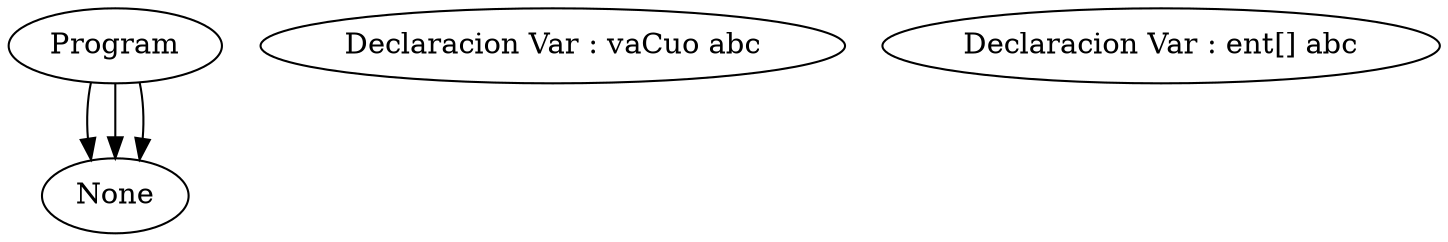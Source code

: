 digraph G {
1[label= "Declaracion Var : VACUO abc" ];
	1->None
	2[label= "Declaracion Var : vaCuo abc" ];
	1->None
	3[label= "Declaracion Var : ent[] abc" ];
	1->None
	1[label= Program ];
	}
